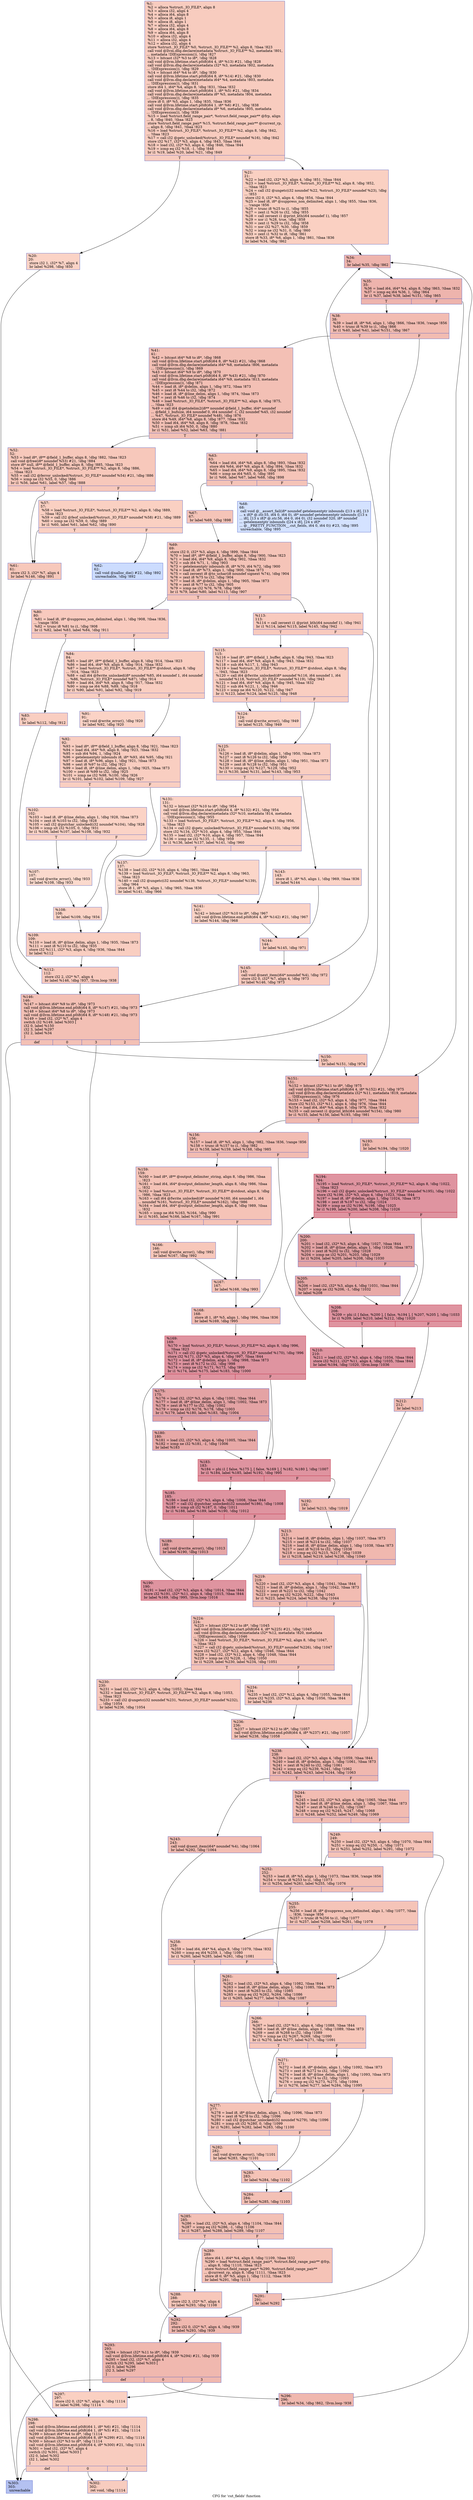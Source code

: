 digraph "CFG for 'cut_fields' function" {
	label="CFG for 'cut_fields' function";

	Node0x1074850 [shape=record,color="#3d50c3ff", style=filled, fillcolor="#f08b6e70",label="{%1:\l  %2 = alloca %struct._IO_FILE*, align 8\l  %3 = alloca i32, align 4\l  %4 = alloca i64, align 8\l  %5 = alloca i8, align 1\l  %6 = alloca i8, align 1\l  %7 = alloca i32, align 4\l  %8 = alloca i64, align 8\l  %9 = alloca i64, align 8\l  %10 = alloca i32, align 4\l  %11 = alloca i32, align 4\l  %12 = alloca i32, align 4\l  store %struct._IO_FILE* %0, %struct._IO_FILE** %2, align 8, !tbaa !823\l  call void @llvm.dbg.declare(metadata %struct._IO_FILE** %2, metadata !801,\l... metadata !DIExpression()), !dbg !827\l  %13 = bitcast i32* %3 to i8*, !dbg !828\l  call void @llvm.lifetime.start.p0i8(i64 4, i8* %13) #21, !dbg !828\l  call void @llvm.dbg.declare(metadata i32* %3, metadata !802, metadata\l... !DIExpression()), !dbg !829\l  %14 = bitcast i64* %4 to i8*, !dbg !830\l  call void @llvm.lifetime.start.p0i8(i64 8, i8* %14) #21, !dbg !830\l  call void @llvm.dbg.declare(metadata i64* %4, metadata !803, metadata\l... !DIExpression()), !dbg !831\l  store i64 1, i64* %4, align 8, !dbg !831, !tbaa !832\l  call void @llvm.lifetime.start.p0i8(i64 1, i8* %5) #21, !dbg !834\l  call void @llvm.dbg.declare(metadata i8* %5, metadata !804, metadata\l... !DIExpression()), !dbg !835\l  store i8 0, i8* %5, align 1, !dbg !835, !tbaa !836\l  call void @llvm.lifetime.start.p0i8(i64 1, i8* %6) #21, !dbg !838\l  call void @llvm.dbg.declare(metadata i8* %6, metadata !805, metadata\l... !DIExpression()), !dbg !839\l  %15 = load %struct.field_range_pair*, %struct.field_range_pair** @frp, align\l... 8, !dbg !840, !tbaa !823\l  store %struct.field_range_pair* %15, %struct.field_range_pair** @current_rp,\l... align 8, !dbg !841, !tbaa !823\l  %16 = load %struct._IO_FILE*, %struct._IO_FILE** %2, align 8, !dbg !842,\l... !tbaa !823\l  %17 = call i32 @getc_unlocked(%struct._IO_FILE* noundef %16), !dbg !842\l  store i32 %17, i32* %3, align 4, !dbg !843, !tbaa !844\l  %18 = load i32, i32* %3, align 4, !dbg !846, !tbaa !844\l  %19 = icmp eq i32 %18, -1, !dbg !848\l  br i1 %19, label %20, label %21, !dbg !849\l|{<s0>T|<s1>F}}"];
	Node0x1074850:s0 -> Node0x105efe0;
	Node0x1074850:s1 -> Node0x105f030;
	Node0x105efe0 [shape=record,color="#3d50c3ff", style=filled, fillcolor="#f59c7d70",label="{%20:\l20:                                               \l  store i32 1, i32* %7, align 4\l  br label %298, !dbg !850\l}"];
	Node0x105efe0 -> Node0x1060a70;
	Node0x105f030 [shape=record,color="#3d50c3ff", style=filled, fillcolor="#f3947570",label="{%21:\l21:                                               \l  %22 = load i32, i32* %3, align 4, !dbg !851, !tbaa !844\l  %23 = load %struct._IO_FILE*, %struct._IO_FILE** %2, align 8, !dbg !852,\l... !tbaa !823\l  %24 = call i32 @ungetc(i32 noundef %22, %struct._IO_FILE* noundef %23), !dbg\l... !853\l  store i32 0, i32* %3, align 4, !dbg !854, !tbaa !844\l  %25 = load i8, i8* @suppress_non_delimited, align 1, !dbg !855, !tbaa !836,\l... !range !856\l  %26 = trunc i8 %25 to i1, !dbg !855\l  %27 = zext i1 %26 to i32, !dbg !855\l  %28 = call zeroext i1 @print_kth(i64 noundef 1), !dbg !857\l  %29 = xor i1 %28, true, !dbg !858\l  %30 = zext i1 %29 to i32, !dbg !858\l  %31 = xor i32 %27, %30, !dbg !859\l  %32 = icmp ne i32 %31, 0, !dbg !860\l  %33 = zext i1 %32 to i8, !dbg !861\l  store i8 %33, i8* %6, align 1, !dbg !861, !tbaa !836\l  br label %34, !dbg !862\l}"];
	Node0x105f030 -> Node0x105f080;
	Node0x105f080 [shape=record,color="#3d50c3ff", style=filled, fillcolor="#d8564670",label="{%34:\l34:                                               \l  br label %35, !dbg !862\l}"];
	Node0x105f080 -> Node0x105f0d0;
	Node0x105f0d0 [shape=record,color="#3d50c3ff", style=filled, fillcolor="#d8564670",label="{%35:\l35:                                               \l  %36 = load i64, i64* %4, align 8, !dbg !863, !tbaa !832\l  %37 = icmp eq i64 %36, 1, !dbg !864\l  br i1 %37, label %38, label %151, !dbg !865\l|{<s0>T|<s1>F}}"];
	Node0x105f0d0:s0 -> Node0x105f120;
	Node0x105f0d0:s1 -> Node0x105fb20;
	Node0x105f120 [shape=record,color="#3d50c3ff", style=filled, fillcolor="#e1675170",label="{%38:\l38:                                               \l  %39 = load i8, i8* %6, align 1, !dbg !866, !tbaa !836, !range !856\l  %40 = trunc i8 %39 to i1, !dbg !866\l  br i1 %40, label %41, label %151, !dbg !867\l|{<s0>T|<s1>F}}"];
	Node0x105f120:s0 -> Node0x105f170;
	Node0x105f120:s1 -> Node0x105fb20;
	Node0x105f170 [shape=record,color="#3d50c3ff", style=filled, fillcolor="#e5705870",label="{%41:\l41:                                               \l  %42 = bitcast i64* %8 to i8*, !dbg !868\l  call void @llvm.lifetime.start.p0i8(i64 8, i8* %42) #21, !dbg !868\l  call void @llvm.dbg.declare(metadata i64* %8, metadata !806, metadata\l... !DIExpression()), !dbg !869\l  %43 = bitcast i64* %9 to i8*, !dbg !870\l  call void @llvm.lifetime.start.p0i8(i64 8, i8* %43) #21, !dbg !870\l  call void @llvm.dbg.declare(metadata i64* %9, metadata !813, metadata\l... !DIExpression()), !dbg !871\l  %44 = load i8, i8* @delim, align 1, !dbg !872, !tbaa !873\l  %45 = zext i8 %44 to i32, !dbg !872\l  %46 = load i8, i8* @line_delim, align 1, !dbg !874, !tbaa !873\l  %47 = zext i8 %46 to i32, !dbg !874\l  %48 = load %struct._IO_FILE*, %struct._IO_FILE** %2, align 8, !dbg !875,\l... !tbaa !823\l  %49 = call i64 @getndelim2(i8** noundef @field_1_buffer, i64* noundef\l... @field_1_bufsize, i64 noundef 0, i64 noundef -1, i32 noundef %45, i32 noundef\l... %47, %struct._IO_FILE* noundef %48), !dbg !876\l  store i64 %49, i64* %8, align 8, !dbg !877, !tbaa !832\l  %50 = load i64, i64* %8, align 8, !dbg !878, !tbaa !832\l  %51 = icmp slt i64 %50, 0, !dbg !880\l  br i1 %51, label %52, label %63, !dbg !881\l|{<s0>T|<s1>F}}"];
	Node0x105f170:s0 -> Node0x105f1c0;
	Node0x105f170:s1 -> Node0x105f300;
	Node0x105f1c0 [shape=record,color="#3d50c3ff", style=filled, fillcolor="#ed836670",label="{%52:\l52:                                               \l  %53 = load i8*, i8** @field_1_buffer, align 8, !dbg !882, !tbaa !823\l  call void @free(i8* noundef %53) #21, !dbg !884\l  store i8* null, i8** @field_1_buffer, align 8, !dbg !885, !tbaa !823\l  %54 = load %struct._IO_FILE*, %struct._IO_FILE** %2, align 8, !dbg !886,\l... !tbaa !823\l  %55 = call i32 @ferror_unlocked(%struct._IO_FILE* noundef %54) #21, !dbg !886\l  %56 = icmp ne i32 %55, 0, !dbg !886\l  br i1 %56, label %61, label %57, !dbg !888\l|{<s0>T|<s1>F}}"];
	Node0x105f1c0:s0 -> Node0x105f260;
	Node0x105f1c0:s1 -> Node0x105f210;
	Node0x105f210 [shape=record,color="#3d50c3ff", style=filled, fillcolor="#f3947570",label="{%57:\l57:                                               \l  %58 = load %struct._IO_FILE*, %struct._IO_FILE** %2, align 8, !dbg !889,\l... !tbaa !823\l  %59 = call i32 @feof_unlocked(%struct._IO_FILE* noundef %58) #21, !dbg !889\l  %60 = icmp ne i32 %59, 0, !dbg !889\l  br i1 %60, label %61, label %62, !dbg !890\l|{<s0>T|<s1>F}}"];
	Node0x105f210:s0 -> Node0x105f260;
	Node0x105f210:s1 -> Node0x105f2b0;
	Node0x105f260 [shape=record,color="#3d50c3ff", style=filled, fillcolor="#ed836670",label="{%61:\l61:                                               \l  store i32 3, i32* %7, align 4\l  br label %146, !dbg !891\l}"];
	Node0x105f260 -> Node0x105fa80;
	Node0x105f2b0 [shape=record,color="#3d50c3ff", style=filled, fillcolor="#8caffe70",label="{%62:\l62:                                               \l  call void @xalloc_die() #22, !dbg !892\l  unreachable, !dbg !892\l}"];
	Node0x105f300 [shape=record,color="#3d50c3ff", style=filled, fillcolor="#e97a5f70",label="{%63:\l63:                                               \l  %64 = load i64, i64* %8, align 8, !dbg !893, !tbaa !832\l  store i64 %64, i64* %9, align 8, !dbg !894, !tbaa !832\l  %65 = load i64, i64* %9, align 8, !dbg !895, !tbaa !832\l  %66 = icmp ne i64 %65, 0, !dbg !895\l  br i1 %66, label %67, label %68, !dbg !898\l|{<s0>T|<s1>F}}"];
	Node0x105f300:s0 -> Node0x105f350;
	Node0x105f300:s1 -> Node0x105f3a0;
	Node0x105f350 [shape=record,color="#3d50c3ff", style=filled, fillcolor="#e97a5f70",label="{%67:\l67:                                               \l  br label %69, !dbg !898\l}"];
	Node0x105f350 -> Node0x105f3f0;
	Node0x105f3a0 [shape=record,color="#3d50c3ff", style=filled, fillcolor="#9ebeff70",label="{%68:\l68:                                               \l  call void @__assert_fail(i8* noundef getelementptr inbounds ([13 x i8], [13\l... x i8]* @.str.55, i64 0, i64 0), i8* noundef getelementptr inbounds ([13 x\l... i8], [13 x i8]* @.str.56, i64 0, i64 0), i32 noundef 320, i8* noundef\l... getelementptr inbounds ([24 x i8], [24 x i8]*\l... @__PRETTY_FUNCTION__.cut_fields, i64 0, i64 0)) #23, !dbg !895\l  unreachable, !dbg !895\l}"];
	Node0x105f3f0 [shape=record,color="#3d50c3ff", style=filled, fillcolor="#e97a5f70",label="{%69:\l69:                                               \l  store i32 0, i32* %3, align 4, !dbg !899, !tbaa !844\l  %70 = load i8*, i8** @field_1_buffer, align 8, !dbg !900, !tbaa !823\l  %71 = load i64, i64* %9, align 8, !dbg !902, !tbaa !832\l  %72 = sub i64 %71, 1, !dbg !903\l  %73 = getelementptr inbounds i8, i8* %70, i64 %72, !dbg !900\l  %74 = load i8, i8* %73, align 1, !dbg !900, !tbaa !873\l  %75 = call zeroext i8 @to_uchar(i8 noundef signext %74), !dbg !904\l  %76 = zext i8 %75 to i32, !dbg !904\l  %77 = load i8, i8* @delim, align 1, !dbg !905, !tbaa !873\l  %78 = zext i8 %77 to i32, !dbg !905\l  %79 = icmp ne i32 %76, %78, !dbg !906\l  br i1 %79, label %80, label %113, !dbg !907\l|{<s0>T|<s1>F}}"];
	Node0x105f3f0:s0 -> Node0x105f440;
	Node0x105f3f0:s1 -> Node0x105f760;
	Node0x105f440 [shape=record,color="#3d50c3ff", style=filled, fillcolor="#ef886b70",label="{%80:\l80:                                               \l  %81 = load i8, i8* @suppress_non_delimited, align 1, !dbg !908, !tbaa !836,\l... !range !856\l  %82 = trunc i8 %81 to i1, !dbg !908\l  br i1 %82, label %83, label %84, !dbg !911\l|{<s0>T|<s1>F}}"];
	Node0x105f440:s0 -> Node0x105f490;
	Node0x105f440:s1 -> Node0x105f4e0;
	Node0x105f490 [shape=record,color="#3d50c3ff", style=filled, fillcolor="#f2907270",label="{%83:\l83:                                               \l  br label %112, !dbg !912\l}"];
	Node0x105f490 -> Node0x105f710;
	Node0x105f4e0 [shape=record,color="#3d50c3ff", style=filled, fillcolor="#f2907270",label="{%84:\l84:                                               \l  %85 = load i8*, i8** @field_1_buffer, align 8, !dbg !914, !tbaa !823\l  %86 = load i64, i64* %9, align 8, !dbg !914, !tbaa !832\l  %87 = load %struct._IO_FILE*, %struct._IO_FILE** @stdout, align 8, !dbg\l... !914, !tbaa !823\l  %88 = call i64 @fwrite_unlocked(i8* noundef %85, i64 noundef 1, i64 noundef\l... %86, %struct._IO_FILE* noundef %87), !dbg !914\l  %89 = load i64, i64* %9, align 8, !dbg !917, !tbaa !832\l  %90 = icmp ne i64 %88, %89, !dbg !918\l  br i1 %90, label %91, label %92, !dbg !919\l|{<s0>T|<s1>F}}"];
	Node0x105f4e0:s0 -> Node0x105f530;
	Node0x105f4e0:s1 -> Node0x105f580;
	Node0x105f530 [shape=record,color="#3d50c3ff", style=filled, fillcolor="#f59c7d70",label="{%91:\l91:                                               \l  call void @write_error(), !dbg !920\l  br label %92, !dbg !920\l}"];
	Node0x105f530 -> Node0x105f580;
	Node0x105f580 [shape=record,color="#3d50c3ff", style=filled, fillcolor="#f2907270",label="{%92:\l92:                                               \l  %93 = load i8*, i8** @field_1_buffer, align 8, !dbg !921, !tbaa !823\l  %94 = load i64, i64* %9, align 8, !dbg !923, !tbaa !832\l  %95 = sub i64 %94, 1, !dbg !924\l  %96 = getelementptr inbounds i8, i8* %93, i64 %95, !dbg !921\l  %97 = load i8, i8* %96, align 1, !dbg !921, !tbaa !873\l  %98 = sext i8 %97 to i32, !dbg !921\l  %99 = load i8, i8* @line_delim, align 1, !dbg !925, !tbaa !873\l  %100 = zext i8 %99 to i32, !dbg !925\l  %101 = icmp ne i32 %98, %100, !dbg !926\l  br i1 %101, label %102, label %109, !dbg !927\l|{<s0>T|<s1>F}}"];
	Node0x105f580:s0 -> Node0x105f5d0;
	Node0x105f580:s1 -> Node0x105f6c0;
	Node0x105f5d0 [shape=record,color="#3d50c3ff", style=filled, fillcolor="#f59c7d70",label="{%102:\l102:                                              \l  %103 = load i8, i8* @line_delim, align 1, !dbg !928, !tbaa !873\l  %104 = zext i8 %103 to i32, !dbg !928\l  %105 = call i32 @putchar_unlocked(i32 noundef %104), !dbg !928\l  %106 = icmp slt i32 %105, 0, !dbg !931\l  br i1 %106, label %107, label %108, !dbg !932\l|{<s0>T|<s1>F}}"];
	Node0x105f5d0:s0 -> Node0x105f620;
	Node0x105f5d0:s1 -> Node0x105f670;
	Node0x105f620 [shape=record,color="#3d50c3ff", style=filled, fillcolor="#f7ac8e70",label="{%107:\l107:                                              \l  call void @write_error(), !dbg !933\l  br label %108, !dbg !933\l}"];
	Node0x105f620 -> Node0x105f670;
	Node0x105f670 [shape=record,color="#3d50c3ff", style=filled, fillcolor="#f59c7d70",label="{%108:\l108:                                              \l  br label %109, !dbg !934\l}"];
	Node0x105f670 -> Node0x105f6c0;
	Node0x105f6c0 [shape=record,color="#3d50c3ff", style=filled, fillcolor="#f2907270",label="{%109:\l109:                                              \l  %110 = load i8, i8* @line_delim, align 1, !dbg !935, !tbaa !873\l  %111 = zext i8 %110 to i32, !dbg !935\l  store i32 %111, i32* %3, align 4, !dbg !936, !tbaa !844\l  br label %112\l}"];
	Node0x105f6c0 -> Node0x105f710;
	Node0x105f710 [shape=record,color="#3d50c3ff", style=filled, fillcolor="#ef886b70",label="{%112:\l112:                                              \l  store i32 2, i32* %7, align 4\l  br label %146, !dbg !937, !llvm.loop !938\l}"];
	Node0x105f710 -> Node0x105fa80;
	Node0x105f760 [shape=record,color="#3d50c3ff", style=filled, fillcolor="#ef886b70",label="{%113:\l113:                                              \l  %114 = call zeroext i1 @print_kth(i64 noundef 1), !dbg !941\l  br i1 %114, label %115, label %145, !dbg !942\l|{<s0>T|<s1>F}}"];
	Node0x105f760:s0 -> Node0x105f7b0;
	Node0x105f760:s1 -> Node0x105fa30;
	Node0x105f7b0 [shape=record,color="#3d50c3ff", style=filled, fillcolor="#f2907270",label="{%115:\l115:                                              \l  %116 = load i8*, i8** @field_1_buffer, align 8, !dbg !943, !tbaa !823\l  %117 = load i64, i64* %9, align 8, !dbg !943, !tbaa !832\l  %118 = sub i64 %117, 1, !dbg !943\l  %119 = load %struct._IO_FILE*, %struct._IO_FILE** @stdout, align 8, !dbg\l... !943, !tbaa !823\l  %120 = call i64 @fwrite_unlocked(i8* noundef %116, i64 noundef 1, i64\l... noundef %118, %struct._IO_FILE* noundef %119), !dbg !943\l  %121 = load i64, i64* %9, align 8, !dbg !945, !tbaa !832\l  %122 = sub i64 %121, 1, !dbg !946\l  %123 = icmp ne i64 %120, %122, !dbg !947\l  br i1 %123, label %124, label %125, !dbg !948\l|{<s0>T|<s1>F}}"];
	Node0x105f7b0:s0 -> Node0x105f800;
	Node0x105f7b0:s1 -> Node0x105f850;
	Node0x105f800 [shape=record,color="#3d50c3ff", style=filled, fillcolor="#f59c7d70",label="{%124:\l124:                                              \l  call void @write_error(), !dbg !949\l  br label %125, !dbg !949\l}"];
	Node0x105f800 -> Node0x105f850;
	Node0x105f850 [shape=record,color="#3d50c3ff", style=filled, fillcolor="#f2907270",label="{%125:\l125:                                              \l  %126 = load i8, i8* @delim, align 1, !dbg !950, !tbaa !873\l  %127 = zext i8 %126 to i32, !dbg !950\l  %128 = load i8, i8* @line_delim, align 1, !dbg !951, !tbaa !873\l  %129 = zext i8 %128 to i32, !dbg !951\l  %130 = icmp eq i32 %127, %129, !dbg !952\l  br i1 %130, label %131, label %143, !dbg !953\l|{<s0>T|<s1>F}}"];
	Node0x105f850:s0 -> Node0x105f8a0;
	Node0x105f850:s1 -> Node0x105f990;
	Node0x105f8a0 [shape=record,color="#3d50c3ff", style=filled, fillcolor="#f59c7d70",label="{%131:\l131:                                              \l  %132 = bitcast i32* %10 to i8*, !dbg !954\l  call void @llvm.lifetime.start.p0i8(i64 4, i8* %132) #21, !dbg !954\l  call void @llvm.dbg.declare(metadata i32* %10, metadata !814, metadata\l... !DIExpression()), !dbg !955\l  %133 = load %struct._IO_FILE*, %struct._IO_FILE** %2, align 8, !dbg !956,\l... !tbaa !823\l  %134 = call i32 @getc_unlocked(%struct._IO_FILE* noundef %133), !dbg !956\l  store i32 %134, i32* %10, align 4, !dbg !955, !tbaa !844\l  %135 = load i32, i32* %10, align 4, !dbg !957, !tbaa !844\l  %136 = icmp ne i32 %135, -1, !dbg !959\l  br i1 %136, label %137, label %141, !dbg !960\l|{<s0>T|<s1>F}}"];
	Node0x105f8a0:s0 -> Node0x105f8f0;
	Node0x105f8a0:s1 -> Node0x105f940;
	Node0x105f8f0 [shape=record,color="#3d50c3ff", style=filled, fillcolor="#f6a38570",label="{%137:\l137:                                              \l  %138 = load i32, i32* %10, align 4, !dbg !961, !tbaa !844\l  %139 = load %struct._IO_FILE*, %struct._IO_FILE** %2, align 8, !dbg !963,\l... !tbaa !823\l  %140 = call i32 @ungetc(i32 noundef %138, %struct._IO_FILE* noundef %139),\l... !dbg !964\l  store i8 1, i8* %5, align 1, !dbg !965, !tbaa !836\l  br label %141, !dbg !966\l}"];
	Node0x105f8f0 -> Node0x105f940;
	Node0x105f940 [shape=record,color="#3d50c3ff", style=filled, fillcolor="#f59c7d70",label="{%141:\l141:                                              \l  %142 = bitcast i32* %10 to i8*, !dbg !967\l  call void @llvm.lifetime.end.p0i8(i64 4, i8* %142) #21, !dbg !967\l  br label %144, !dbg !968\l}"];
	Node0x105f940 -> Node0x105f9e0;
	Node0x105f990 [shape=record,color="#3d50c3ff", style=filled, fillcolor="#f59c7d70",label="{%143:\l143:                                              \l  store i8 1, i8* %5, align 1, !dbg !969, !tbaa !836\l  br label %144\l}"];
	Node0x105f990 -> Node0x105f9e0;
	Node0x105f9e0 [shape=record,color="#3d50c3ff", style=filled, fillcolor="#f2907270",label="{%144:\l144:                                              \l  br label %145, !dbg !971\l}"];
	Node0x105f9e0 -> Node0x105fa30;
	Node0x105fa30 [shape=record,color="#3d50c3ff", style=filled, fillcolor="#ef886b70",label="{%145:\l145:                                              \l  call void @next_item(i64* noundef %4), !dbg !972\l  store i32 0, i32* %7, align 4, !dbg !973\l  br label %146, !dbg !973\l}"];
	Node0x105fa30 -> Node0x105fa80;
	Node0x105fa80 [shape=record,color="#3d50c3ff", style=filled, fillcolor="#e5705870",label="{%146:\l146:                                              \l  %147 = bitcast i64* %9 to i8*, !dbg !973\l  call void @llvm.lifetime.end.p0i8(i64 8, i8* %147) #21, !dbg !973\l  %148 = bitcast i64* %8 to i8*, !dbg !973\l  call void @llvm.lifetime.end.p0i8(i64 8, i8* %148) #21, !dbg !973\l  %149 = load i32, i32* %7, align 4\l  switch i32 %149, label %303 [\l    i32 0, label %150\l    i32 3, label %297\l    i32 2, label %34\l  ]\l|{<s0>def|<s1>0|<s2>3|<s3>2}}"];
	Node0x105fa80:s0 -> Node0x1060b10;
	Node0x105fa80:s1 -> Node0x105fad0;
	Node0x105fa80:s2 -> Node0x1060a20;
	Node0x105fa80:s3 -> Node0x105f080;
	Node0x105fad0 [shape=record,color="#3d50c3ff", style=filled, fillcolor="#ec7f6370",label="{%150:\l150:                                              \l  br label %151, !dbg !974\l}"];
	Node0x105fad0 -> Node0x105fb20;
	Node0x105fb20 [shape=record,color="#3d50c3ff", style=filled, fillcolor="#dc5d4a70",label="{%151:\l151:                                              \l  %152 = bitcast i32* %11 to i8*, !dbg !975\l  call void @llvm.lifetime.start.p0i8(i64 4, i8* %152) #21, !dbg !975\l  call void @llvm.dbg.declare(metadata i32* %11, metadata !819, metadata\l... !DIExpression()), !dbg !976\l  %153 = load i32, i32* %3, align 4, !dbg !977, !tbaa !844\l  store i32 %153, i32* %11, align 4, !dbg !976, !tbaa !844\l  %154 = load i64, i64* %4, align 8, !dbg !978, !tbaa !832\l  %155 = call zeroext i1 @print_kth(i64 noundef %154), !dbg !980\l  br i1 %155, label %156, label %193, !dbg !981\l|{<s0>T|<s1>F}}"];
	Node0x105fb20:s0 -> Node0x105fb70;
	Node0x105fb20:s1 -> Node0x105ff80;
	Node0x105fb70 [shape=record,color="#3d50c3ff", style=filled, fillcolor="#e1675170",label="{%156:\l156:                                              \l  %157 = load i8, i8* %5, align 1, !dbg !982, !tbaa !836, !range !856\l  %158 = trunc i8 %157 to i1, !dbg !982\l  br i1 %158, label %159, label %168, !dbg !985\l|{<s0>T|<s1>F}}"];
	Node0x105fb70:s0 -> Node0x105fbc0;
	Node0x105fb70:s1 -> Node0x105fcb0;
	Node0x105fbc0 [shape=record,color="#3d50c3ff", style=filled, fillcolor="#e8765c70",label="{%159:\l159:                                              \l  %160 = load i8*, i8** @output_delimiter_string, align 8, !dbg !986, !tbaa\l... !823\l  %161 = load i64, i64* @output_delimiter_length, align 8, !dbg !986, !tbaa\l... !832\l  %162 = load %struct._IO_FILE*, %struct._IO_FILE** @stdout, align 8, !dbg\l... !986, !tbaa !823\l  %163 = call i64 @fwrite_unlocked(i8* noundef %160, i64 noundef 1, i64\l... noundef %161, %struct._IO_FILE* noundef %162), !dbg !986\l  %164 = load i64, i64* @output_delimiter_length, align 8, !dbg !989, !tbaa\l... !832\l  %165 = icmp ne i64 %163, %164, !dbg !990\l  br i1 %165, label %166, label %167, !dbg !991\l|{<s0>T|<s1>F}}"];
	Node0x105fbc0:s0 -> Node0x105fc10;
	Node0x105fbc0:s1 -> Node0x105fc60;
	Node0x105fc10 [shape=record,color="#3d50c3ff", style=filled, fillcolor="#ec7f6370",label="{%166:\l166:                                              \l  call void @write_error(), !dbg !992\l  br label %167, !dbg !992\l}"];
	Node0x105fc10 -> Node0x105fc60;
	Node0x105fc60 [shape=record,color="#3d50c3ff", style=filled, fillcolor="#e8765c70",label="{%167:\l167:                                              \l  br label %168, !dbg !993\l}"];
	Node0x105fc60 -> Node0x105fcb0;
	Node0x105fcb0 [shape=record,color="#3d50c3ff", style=filled, fillcolor="#e1675170",label="{%168:\l168:                                              \l  store i8 1, i8* %5, align 1, !dbg !994, !tbaa !836\l  br label %169, !dbg !995\l}"];
	Node0x105fcb0 -> Node0x105fd00;
	Node0x105fd00 [shape=record,color="#b70d28ff", style=filled, fillcolor="#b70d2870",label="{%169:\l169:                                              \l  %170 = load %struct._IO_FILE*, %struct._IO_FILE** %2, align 8, !dbg !996,\l... !tbaa !823\l  %171 = call i32 @getc_unlocked(%struct._IO_FILE* noundef %170), !dbg !996\l  store i32 %171, i32* %3, align 4, !dbg !997, !tbaa !844\l  %172 = load i8, i8* @delim, align 1, !dbg !998, !tbaa !873\l  %173 = zext i8 %172 to i32, !dbg !998\l  %174 = icmp ne i32 %171, %173, !dbg !999\l  br i1 %174, label %175, label %183, !dbg !1000\l|{<s0>T|<s1>F}}"];
	Node0x105fd00:s0 -> Node0x105fd50;
	Node0x105fd00:s1 -> Node0x105fdf0;
	Node0x105fd50 [shape=record,color="#3d50c3ff", style=filled, fillcolor="#c32e3170",label="{%175:\l175:                                              \l  %176 = load i32, i32* %3, align 4, !dbg !1001, !tbaa !844\l  %177 = load i8, i8* @line_delim, align 1, !dbg !1002, !tbaa !873\l  %178 = zext i8 %177 to i32, !dbg !1002\l  %179 = icmp ne i32 %176, %178, !dbg !1003\l  br i1 %179, label %180, label %183, !dbg !1004\l|{<s0>T|<s1>F}}"];
	Node0x105fd50:s0 -> Node0x105fda0;
	Node0x105fd50:s1 -> Node0x105fdf0;
	Node0x105fda0 [shape=record,color="#3d50c3ff", style=filled, fillcolor="#ca3b3770",label="{%180:\l180:                                              \l  %181 = load i32, i32* %3, align 4, !dbg !1005, !tbaa !844\l  %182 = icmp ne i32 %181, -1, !dbg !1006\l  br label %183\l}"];
	Node0x105fda0 -> Node0x105fdf0;
	Node0x105fdf0 [shape=record,color="#b70d28ff", style=filled, fillcolor="#b70d2870",label="{%183:\l183:                                              \l  %184 = phi i1 [ false, %175 ], [ false, %169 ], [ %182, %180 ], !dbg !1007\l  br i1 %184, label %185, label %192, !dbg !995\l|{<s0>T|<s1>F}}"];
	Node0x105fdf0:s0 -> Node0x105fe40;
	Node0x105fdf0:s1 -> Node0x105ff30;
	Node0x105fe40 [shape=record,color="#b70d28ff", style=filled, fillcolor="#b70d2870",label="{%185:\l185:                                              \l  %186 = load i32, i32* %3, align 4, !dbg !1008, !tbaa !844\l  %187 = call i32 @putchar_unlocked(i32 noundef %186), !dbg !1008\l  %188 = icmp slt i32 %187, 0, !dbg !1011\l  br i1 %188, label %189, label %190, !dbg !1012\l|{<s0>T|<s1>F}}"];
	Node0x105fe40:s0 -> Node0x105fe90;
	Node0x105fe40:s1 -> Node0x105fee0;
	Node0x105fe90 [shape=record,color="#3d50c3ff", style=filled, fillcolor="#c5333470",label="{%189:\l189:                                              \l  call void @write_error(), !dbg !1013\l  br label %190, !dbg !1013\l}"];
	Node0x105fe90 -> Node0x105fee0;
	Node0x105fee0 [shape=record,color="#b70d28ff", style=filled, fillcolor="#b70d2870",label="{%190:\l190:                                              \l  %191 = load i32, i32* %3, align 4, !dbg !1014, !tbaa !844\l  store i32 %191, i32* %11, align 4, !dbg !1015, !tbaa !844\l  br label %169, !dbg !995, !llvm.loop !1016\l}"];
	Node0x105fee0 -> Node0x105fd00;
	Node0x105ff30 [shape=record,color="#3d50c3ff", style=filled, fillcolor="#e1675170",label="{%192:\l192:                                              \l  br label %213, !dbg !1019\l}"];
	Node0x105ff30 -> Node0x10601b0;
	Node0x105ff80 [shape=record,color="#3d50c3ff", style=filled, fillcolor="#e1675170",label="{%193:\l193:                                              \l  br label %194, !dbg !1020\l}"];
	Node0x105ff80 -> Node0x105ffd0;
	Node0x105ffd0 [shape=record,color="#b70d28ff", style=filled, fillcolor="#b70d2870",label="{%194:\l194:                                              \l  %195 = load %struct._IO_FILE*, %struct._IO_FILE** %2, align 8, !dbg !1022,\l... !tbaa !823\l  %196 = call i32 @getc_unlocked(%struct._IO_FILE* noundef %195), !dbg !1022\l  store i32 %196, i32* %3, align 4, !dbg !1023, !tbaa !844\l  %197 = load i8, i8* @delim, align 1, !dbg !1024, !tbaa !873\l  %198 = zext i8 %197 to i32, !dbg !1024\l  %199 = icmp ne i32 %196, %198, !dbg !1025\l  br i1 %199, label %200, label %208, !dbg !1026\l|{<s0>T|<s1>F}}"];
	Node0x105ffd0:s0 -> Node0x1060020;
	Node0x105ffd0:s1 -> Node0x10600c0;
	Node0x1060020 [shape=record,color="#3d50c3ff", style=filled, fillcolor="#c32e3170",label="{%200:\l200:                                              \l  %201 = load i32, i32* %3, align 4, !dbg !1027, !tbaa !844\l  %202 = load i8, i8* @line_delim, align 1, !dbg !1028, !tbaa !873\l  %203 = zext i8 %202 to i32, !dbg !1028\l  %204 = icmp ne i32 %201, %203, !dbg !1029\l  br i1 %204, label %205, label %208, !dbg !1030\l|{<s0>T|<s1>F}}"];
	Node0x1060020:s0 -> Node0x1060070;
	Node0x1060020:s1 -> Node0x10600c0;
	Node0x1060070 [shape=record,color="#3d50c3ff", style=filled, fillcolor="#ca3b3770",label="{%205:\l205:                                              \l  %206 = load i32, i32* %3, align 4, !dbg !1031, !tbaa !844\l  %207 = icmp ne i32 %206, -1, !dbg !1032\l  br label %208\l}"];
	Node0x1060070 -> Node0x10600c0;
	Node0x10600c0 [shape=record,color="#b70d28ff", style=filled, fillcolor="#b70d2870",label="{%208:\l208:                                              \l  %209 = phi i1 [ false, %200 ], [ false, %194 ], [ %207, %205 ], !dbg !1033\l  br i1 %209, label %210, label %212, !dbg !1020\l|{<s0>T|<s1>F}}"];
	Node0x10600c0:s0 -> Node0x1060110;
	Node0x10600c0:s1 -> Node0x1060160;
	Node0x1060110 [shape=record,color="#b70d28ff", style=filled, fillcolor="#b70d2870",label="{%210:\l210:                                              \l  %211 = load i32, i32* %3, align 4, !dbg !1034, !tbaa !844\l  store i32 %211, i32* %11, align 4, !dbg !1035, !tbaa !844\l  br label %194, !dbg !1020, !llvm.loop !1036\l}"];
	Node0x1060110 -> Node0x105ffd0;
	Node0x1060160 [shape=record,color="#3d50c3ff", style=filled, fillcolor="#e1675170",label="{%212:\l212:                                              \l  br label %213\l}"];
	Node0x1060160 -> Node0x10601b0;
	Node0x10601b0 [shape=record,color="#3d50c3ff", style=filled, fillcolor="#dc5d4a70",label="{%213:\l213:                                              \l  %214 = load i8, i8* @delim, align 1, !dbg !1037, !tbaa !873\l  %215 = zext i8 %214 to i32, !dbg !1037\l  %216 = load i8, i8* @line_delim, align 1, !dbg !1038, !tbaa !873\l  %217 = zext i8 %216 to i32, !dbg !1038\l  %218 = icmp eq i32 %215, %217, !dbg !1039\l  br i1 %218, label %219, label %238, !dbg !1040\l|{<s0>T|<s1>F}}"];
	Node0x10601b0:s0 -> Node0x1060200;
	Node0x10601b0:s1 -> Node0x1060390;
	Node0x1060200 [shape=record,color="#3d50c3ff", style=filled, fillcolor="#e1675170",label="{%219:\l219:                                              \l  %220 = load i32, i32* %3, align 4, !dbg !1041, !tbaa !844\l  %221 = load i8, i8* @delim, align 1, !dbg !1042, !tbaa !873\l  %222 = zext i8 %221 to i32, !dbg !1042\l  %223 = icmp eq i32 %220, %222, !dbg !1043\l  br i1 %223, label %224, label %238, !dbg !1044\l|{<s0>T|<s1>F}}"];
	Node0x1060200:s0 -> Node0x1060250;
	Node0x1060200:s1 -> Node0x1060390;
	Node0x1060250 [shape=record,color="#3d50c3ff", style=filled, fillcolor="#e8765c70",label="{%224:\l224:                                              \l  %225 = bitcast i32* %12 to i8*, !dbg !1045\l  call void @llvm.lifetime.start.p0i8(i64 4, i8* %225) #21, !dbg !1045\l  call void @llvm.dbg.declare(metadata i32* %12, metadata !820, metadata\l... !DIExpression()), !dbg !1046\l  %226 = load %struct._IO_FILE*, %struct._IO_FILE** %2, align 8, !dbg !1047,\l... !tbaa !823\l  %227 = call i32 @getc_unlocked(%struct._IO_FILE* noundef %226), !dbg !1047\l  store i32 %227, i32* %12, align 4, !dbg !1046, !tbaa !844\l  %228 = load i32, i32* %12, align 4, !dbg !1048, !tbaa !844\l  %229 = icmp ne i32 %228, -1, !dbg !1050\l  br i1 %229, label %230, label %234, !dbg !1051\l|{<s0>T|<s1>F}}"];
	Node0x1060250:s0 -> Node0x10602a0;
	Node0x1060250:s1 -> Node0x10602f0;
	Node0x10602a0 [shape=record,color="#3d50c3ff", style=filled, fillcolor="#ec7f6370",label="{%230:\l230:                                              \l  %231 = load i32, i32* %12, align 4, !dbg !1052, !tbaa !844\l  %232 = load %struct._IO_FILE*, %struct._IO_FILE** %2, align 8, !dbg !1053,\l... !tbaa !823\l  %233 = call i32 @ungetc(i32 noundef %231, %struct._IO_FILE* noundef %232),\l... !dbg !1054\l  br label %236, !dbg !1054\l}"];
	Node0x10602a0 -> Node0x1060340;
	Node0x10602f0 [shape=record,color="#3d50c3ff", style=filled, fillcolor="#ef886b70",label="{%234:\l234:                                              \l  %235 = load i32, i32* %12, align 4, !dbg !1055, !tbaa !844\l  store i32 %235, i32* %3, align 4, !dbg !1056, !tbaa !844\l  br label %236\l}"];
	Node0x10602f0 -> Node0x1060340;
	Node0x1060340 [shape=record,color="#3d50c3ff", style=filled, fillcolor="#e8765c70",label="{%236:\l236:                                              \l  %237 = bitcast i32* %12 to i8*, !dbg !1057\l  call void @llvm.lifetime.end.p0i8(i64 4, i8* %237) #21, !dbg !1057\l  br label %238, !dbg !1058\l}"];
	Node0x1060340 -> Node0x1060390;
	Node0x1060390 [shape=record,color="#3d50c3ff", style=filled, fillcolor="#dc5d4a70",label="{%238:\l238:                                              \l  %239 = load i32, i32* %3, align 4, !dbg !1059, !tbaa !844\l  %240 = load i8, i8* @delim, align 1, !dbg !1061, !tbaa !873\l  %241 = zext i8 %240 to i32, !dbg !1061\l  %242 = icmp eq i32 %239, %241, !dbg !1062\l  br i1 %242, label %243, label %244, !dbg !1063\l|{<s0>T|<s1>F}}"];
	Node0x1060390:s0 -> Node0x10603e0;
	Node0x1060390:s1 -> Node0x1060430;
	Node0x10603e0 [shape=record,color="#3d50c3ff", style=filled, fillcolor="#e1675170",label="{%243:\l243:                                              \l  call void @next_item(i64* noundef %4), !dbg !1064\l  br label %292, !dbg !1064\l}"];
	Node0x10603e0 -> Node0x1060930;
	Node0x1060430 [shape=record,color="#3d50c3ff", style=filled, fillcolor="#e1675170",label="{%244:\l244:                                              \l  %245 = load i32, i32* %3, align 4, !dbg !1065, !tbaa !844\l  %246 = load i8, i8* @line_delim, align 1, !dbg !1067, !tbaa !873\l  %247 = zext i8 %246 to i32, !dbg !1067\l  %248 = icmp eq i32 %245, %247, !dbg !1068\l  br i1 %248, label %252, label %249, !dbg !1069\l|{<s0>T|<s1>F}}"];
	Node0x1060430:s0 -> Node0x10604d0;
	Node0x1060430:s1 -> Node0x1060480;
	Node0x1060480 [shape=record,color="#3d50c3ff", style=filled, fillcolor="#e8765c70",label="{%249:\l249:                                              \l  %250 = load i32, i32* %3, align 4, !dbg !1070, !tbaa !844\l  %251 = icmp eq i32 %250, -1, !dbg !1071\l  br i1 %251, label %252, label %291, !dbg !1072\l|{<s0>T|<s1>F}}"];
	Node0x1060480:s0 -> Node0x10604d0;
	Node0x1060480:s1 -> Node0x10608e0;
	Node0x10604d0 [shape=record,color="#3d50c3ff", style=filled, fillcolor="#e5705870",label="{%252:\l252:                                              \l  %253 = load i8, i8* %5, align 1, !dbg !1073, !tbaa !836, !range !856\l  %254 = trunc i8 %253 to i1, !dbg !1073\l  br i1 %254, label %261, label %255, !dbg !1076\l|{<s0>T|<s1>F}}"];
	Node0x10604d0:s0 -> Node0x10605c0;
	Node0x10604d0:s1 -> Node0x1060520;
	Node0x1060520 [shape=record,color="#3d50c3ff", style=filled, fillcolor="#e97a5f70",label="{%255:\l255:                                              \l  %256 = load i8, i8* @suppress_non_delimited, align 1, !dbg !1077, !tbaa\l... !836, !range !856\l  %257 = trunc i8 %256 to i1, !dbg !1077\l  br i1 %257, label %258, label %261, !dbg !1078\l|{<s0>T|<s1>F}}"];
	Node0x1060520:s0 -> Node0x1060570;
	Node0x1060520:s1 -> Node0x10605c0;
	Node0x1060570 [shape=record,color="#3d50c3ff", style=filled, fillcolor="#ef886b70",label="{%258:\l258:                                              \l  %259 = load i64, i64* %4, align 8, !dbg !1079, !tbaa !832\l  %260 = icmp eq i64 %259, 1, !dbg !1080\l  br i1 %260, label %285, label %261, !dbg !1081\l|{<s0>T|<s1>F}}"];
	Node0x1060570:s0 -> Node0x10607f0;
	Node0x1060570:s1 -> Node0x10605c0;
	Node0x10605c0 [shape=record,color="#3d50c3ff", style=filled, fillcolor="#e5705870",label="{%261:\l261:                                              \l  %262 = load i32, i32* %3, align 4, !dbg !1082, !tbaa !844\l  %263 = load i8, i8* @line_delim, align 1, !dbg !1085, !tbaa !873\l  %264 = zext i8 %263 to i32, !dbg !1085\l  %265 = icmp eq i32 %262, %264, !dbg !1086\l  br i1 %265, label %277, label %266, !dbg !1087\l|{<s0>T|<s1>F}}"];
	Node0x10605c0:s0 -> Node0x10606b0;
	Node0x10605c0:s1 -> Node0x1060610;
	Node0x1060610 [shape=record,color="#3d50c3ff", style=filled, fillcolor="#ec7f6370",label="{%266:\l266:                                              \l  %267 = load i32, i32* %11, align 4, !dbg !1088, !tbaa !844\l  %268 = load i8, i8* @line_delim, align 1, !dbg !1089, !tbaa !873\l  %269 = zext i8 %268 to i32, !dbg !1089\l  %270 = icmp ne i32 %267, %269, !dbg !1090\l  br i1 %270, label %277, label %271, !dbg !1091\l|{<s0>T|<s1>F}}"];
	Node0x1060610:s0 -> Node0x10606b0;
	Node0x1060610:s1 -> Node0x1060660;
	Node0x1060660 [shape=record,color="#3d50c3ff", style=filled, fillcolor="#ef886b70",label="{%271:\l271:                                              \l  %272 = load i8, i8* @delim, align 1, !dbg !1092, !tbaa !873\l  %273 = zext i8 %272 to i32, !dbg !1092\l  %274 = load i8, i8* @line_delim, align 1, !dbg !1093, !tbaa !873\l  %275 = zext i8 %274 to i32, !dbg !1093\l  %276 = icmp eq i32 %273, %275, !dbg !1094\l  br i1 %276, label %277, label %284, !dbg !1095\l|{<s0>T|<s1>F}}"];
	Node0x1060660:s0 -> Node0x10606b0;
	Node0x1060660:s1 -> Node0x10607a0;
	Node0x10606b0 [shape=record,color="#3d50c3ff", style=filled, fillcolor="#e8765c70",label="{%277:\l277:                                              \l  %278 = load i8, i8* @line_delim, align 1, !dbg !1096, !tbaa !873\l  %279 = zext i8 %278 to i32, !dbg !1096\l  %280 = call i32 @putchar_unlocked(i32 noundef %279), !dbg !1096\l  %281 = icmp slt i32 %280, 0, !dbg !1099\l  br i1 %281, label %282, label %283, !dbg !1100\l|{<s0>T|<s1>F}}"];
	Node0x10606b0:s0 -> Node0x1060700;
	Node0x10606b0:s1 -> Node0x1060750;
	Node0x1060700 [shape=record,color="#3d50c3ff", style=filled, fillcolor="#ed836670",label="{%282:\l282:                                              \l  call void @write_error(), !dbg !1101\l  br label %283, !dbg !1101\l}"];
	Node0x1060700 -> Node0x1060750;
	Node0x1060750 [shape=record,color="#3d50c3ff", style=filled, fillcolor="#e8765c70",label="{%283:\l283:                                              \l  br label %284, !dbg !1102\l}"];
	Node0x1060750 -> Node0x10607a0;
	Node0x10607a0 [shape=record,color="#3d50c3ff", style=filled, fillcolor="#e5705870",label="{%284:\l284:                                              \l  br label %285, !dbg !1103\l}"];
	Node0x10607a0 -> Node0x10607f0;
	Node0x10607f0 [shape=record,color="#3d50c3ff", style=filled, fillcolor="#e5705870",label="{%285:\l285:                                              \l  %286 = load i32, i32* %3, align 4, !dbg !1104, !tbaa !844\l  %287 = icmp eq i32 %286, -1, !dbg !1106\l  br i1 %287, label %288, label %289, !dbg !1107\l|{<s0>T|<s1>F}}"];
	Node0x10607f0:s0 -> Node0x1060840;
	Node0x10607f0:s1 -> Node0x1060890;
	Node0x1060840 [shape=record,color="#3d50c3ff", style=filled, fillcolor="#ec7f6370",label="{%288:\l288:                                              \l  store i32 3, i32* %7, align 4\l  br label %293, !dbg !1108\l}"];
	Node0x1060840 -> Node0x1060980;
	Node0x1060890 [shape=record,color="#3d50c3ff", style=filled, fillcolor="#e8765c70",label="{%289:\l289:                                              \l  store i64 1, i64* %4, align 8, !dbg !1109, !tbaa !832\l  %290 = load %struct.field_range_pair*, %struct.field_range_pair** @frp,\l... align 8, !dbg !1110, !tbaa !823\l  store %struct.field_range_pair* %290, %struct.field_range_pair**\l... @current_rp, align 8, !dbg !1111, !tbaa !823\l  store i8 0, i8* %5, align 1, !dbg !1112, !tbaa !836\l  br label %291, !dbg !1113\l}"];
	Node0x1060890 -> Node0x10608e0;
	Node0x10608e0 [shape=record,color="#3d50c3ff", style=filled, fillcolor="#e36c5570",label="{%291:\l291:                                              \l  br label %292\l}"];
	Node0x10608e0 -> Node0x1060930;
	Node0x1060930 [shape=record,color="#3d50c3ff", style=filled, fillcolor="#dc5d4a70",label="{%292:\l292:                                              \l  store i32 0, i32* %7, align 4, !dbg !939\l  br label %293, !dbg !939\l}"];
	Node0x1060930 -> Node0x1060980;
	Node0x1060980 [shape=record,color="#3d50c3ff", style=filled, fillcolor="#dc5d4a70",label="{%293:\l293:                                              \l  %294 = bitcast i32* %11 to i8*, !dbg !939\l  call void @llvm.lifetime.end.p0i8(i64 4, i8* %294) #21, !dbg !939\l  %295 = load i32, i32* %7, align 4\l  switch i32 %295, label %303 [\l    i32 0, label %296\l    i32 3, label %297\l  ]\l|{<s0>def|<s1>0|<s2>3}}"];
	Node0x1060980:s0 -> Node0x1060b10;
	Node0x1060980:s1 -> Node0x10609d0;
	Node0x1060980:s2 -> Node0x1060a20;
	Node0x10609d0 [shape=record,color="#3d50c3ff", style=filled, fillcolor="#dc5d4a70",label="{%296:\l296:                                              \l  br label %34, !dbg !862, !llvm.loop !938\l}"];
	Node0x10609d0 -> Node0x105f080;
	Node0x1060a20 [shape=record,color="#3d50c3ff", style=filled, fillcolor="#f3947570",label="{%297:\l297:                                              \l  store i32 0, i32* %7, align 4, !dbg !1114\l  br label %298, !dbg !1114\l}"];
	Node0x1060a20 -> Node0x1060a70;
	Node0x1060a70 [shape=record,color="#3d50c3ff", style=filled, fillcolor="#f08b6e70",label="{%298:\l298:                                              \l  call void @llvm.lifetime.end.p0i8(i64 1, i8* %6) #21, !dbg !1114\l  call void @llvm.lifetime.end.p0i8(i64 1, i8* %5) #21, !dbg !1114\l  %299 = bitcast i64* %4 to i8*, !dbg !1114\l  call void @llvm.lifetime.end.p0i8(i64 8, i8* %299) #21, !dbg !1114\l  %300 = bitcast i32* %3 to i8*, !dbg !1114\l  call void @llvm.lifetime.end.p0i8(i64 4, i8* %300) #21, !dbg !1114\l  %301 = load i32, i32* %7, align 4\l  switch i32 %301, label %303 [\l    i32 0, label %302\l    i32 1, label %302\l  ]\l|{<s0>def|<s1>0|<s2>1}}"];
	Node0x1060a70:s0 -> Node0x1060b10;
	Node0x1060a70:s1 -> Node0x1060ac0;
	Node0x1060a70:s2 -> Node0x1060ac0;
	Node0x1060ac0 [shape=record,color="#3d50c3ff", style=filled, fillcolor="#f08b6e70",label="{%302:\l302:                                              \l  ret void, !dbg !1114\l}"];
	Node0x1060b10 [shape=record,color="#3d50c3ff", style=filled, fillcolor="#5572df70",label="{%303:\l303:                                              \l  unreachable\l}"];
}
